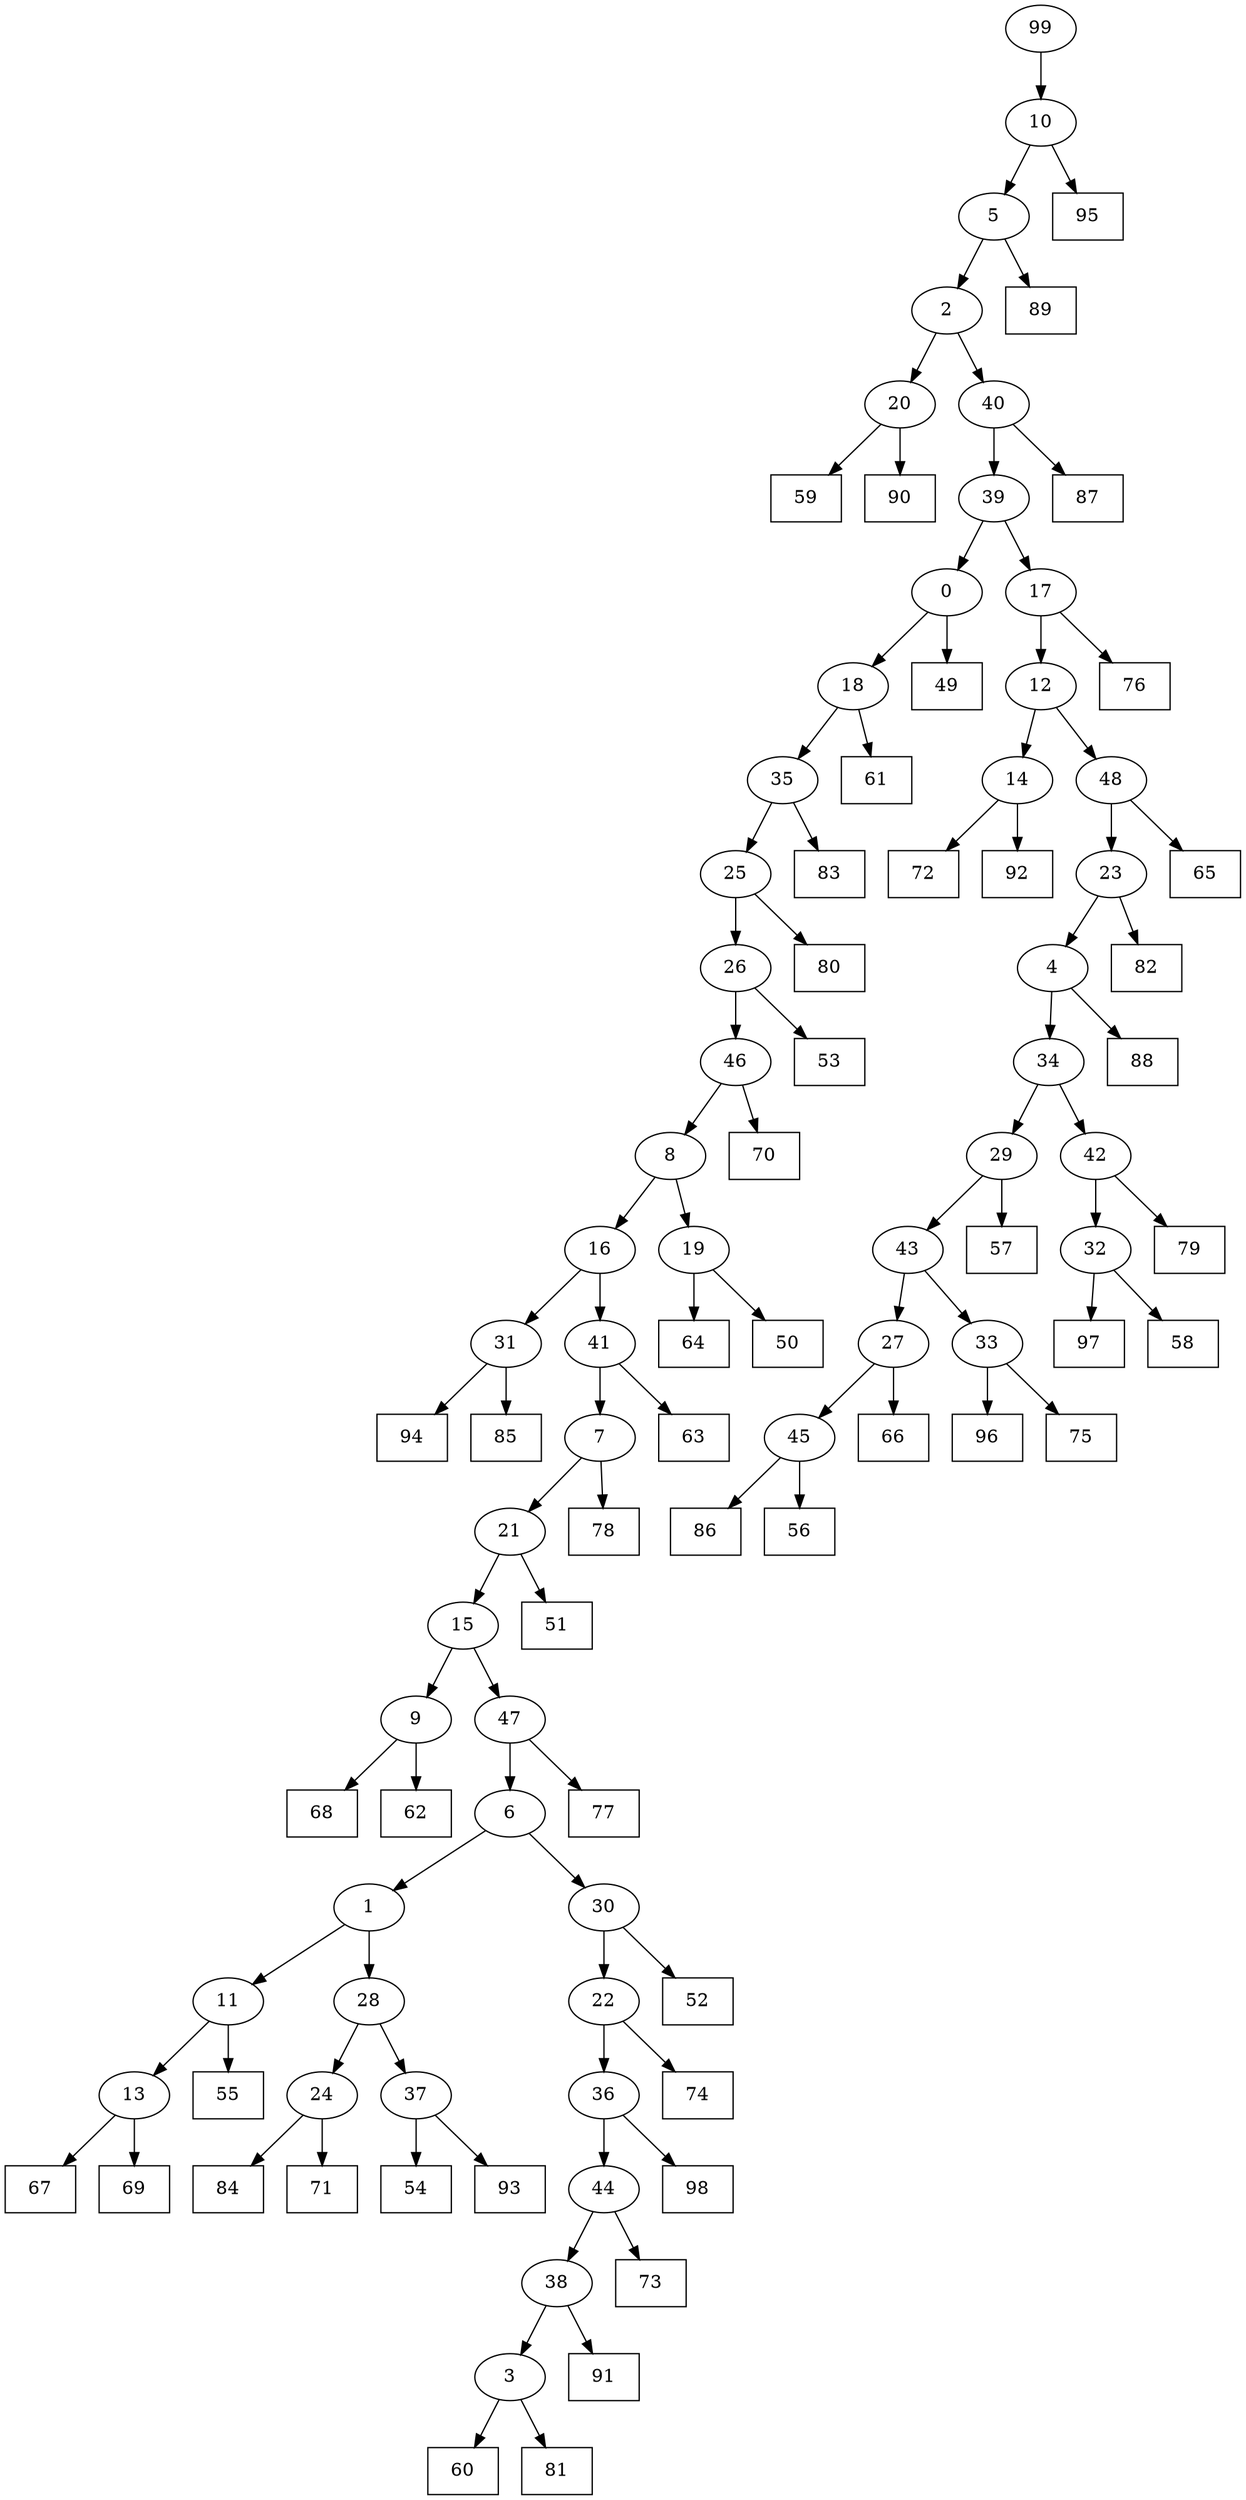 digraph G {
0[label="0"];
1[label="1"];
2[label="2"];
3[label="3"];
4[label="4"];
5[label="5"];
6[label="6"];
7[label="7"];
8[label="8"];
9[label="9"];
10[label="10"];
11[label="11"];
12[label="12"];
13[label="13"];
14[label="14"];
15[label="15"];
16[label="16"];
17[label="17"];
18[label="18"];
19[label="19"];
20[label="20"];
21[label="21"];
22[label="22"];
23[label="23"];
24[label="24"];
25[label="25"];
26[label="26"];
27[label="27"];
28[label="28"];
29[label="29"];
30[label="30"];
31[label="31"];
32[label="32"];
33[label="33"];
34[label="34"];
35[label="35"];
36[label="36"];
37[label="37"];
38[label="38"];
39[label="39"];
40[label="40"];
41[label="41"];
42[label="42"];
43[label="43"];
44[label="44"];
45[label="45"];
46[label="46"];
47[label="47"];
48[label="48"];
49[shape=box,label="84"];
50[shape=box,label="55"];
51[shape=box,label="66"];
52[shape=box,label="57"];
53[shape=box,label="87"];
54[shape=box,label="71"];
55[shape=box,label="68"];
56[shape=box,label="96"];
57[shape=box,label="86"];
58[shape=box,label="77"];
59[shape=box,label="53"];
60[shape=box,label="94"];
61[shape=box,label="62"];
62[shape=box,label="74"];
63[shape=box,label="80"];
64[shape=box,label="63"];
65[shape=box,label="67"];
66[shape=box,label="98"];
67[shape=box,label="69"];
68[shape=box,label="52"];
69[shape=box,label="83"];
70[shape=box,label="72"];
71[shape=box,label="51"];
72[shape=box,label="59"];
73[shape=box,label="56"];
74[shape=box,label="60"];
75[shape=box,label="49"];
76[shape=box,label="97"];
77[shape=box,label="65"];
78[shape=box,label="89"];
79[shape=box,label="75"];
80[shape=box,label="64"];
81[shape=box,label="81"];
82[shape=box,label="50"];
83[shape=box,label="78"];
84[shape=box,label="91"];
85[shape=box,label="70"];
86[shape=box,label="88"];
87[shape=box,label="54"];
88[shape=box,label="90"];
89[shape=box,label="76"];
90[shape=box,label="93"];
91[shape=box,label="95"];
92[shape=box,label="85"];
93[shape=box,label="73"];
94[shape=box,label="82"];
95[shape=box,label="61"];
96[shape=box,label="58"];
97[shape=box,label="79"];
98[shape=box,label="92"];
99[label="99"];
21->71 ;
20->88 ;
32->96 ;
39->0 ;
34->29 ;
47->58 ;
25->63 ;
30->68 ;
13->65 ;
31->60 ;
26->46 ;
46->8 ;
42->97 ;
41->64 ;
46->85 ;
4->86 ;
33->56 ;
16->31 ;
31->92 ;
32->76 ;
38->84 ;
17->12 ;
40->39 ;
39->17 ;
40->53 ;
44->93 ;
36->44 ;
44->38 ;
11->50 ;
14->70 ;
9->61 ;
27->51 ;
12->14 ;
14->98 ;
48->77 ;
5->2 ;
2->40 ;
23->4 ;
41->7 ;
9->55 ;
37->87 ;
35->69 ;
11->13 ;
13->67 ;
45->57 ;
7->21 ;
29->52 ;
48->23 ;
1->11 ;
26->59 ;
16->41 ;
47->6 ;
23->94 ;
17->89 ;
38->3 ;
3->81 ;
12->48 ;
19->80 ;
8->16 ;
22->62 ;
25->26 ;
28->37 ;
37->90 ;
24->54 ;
34->42 ;
42->32 ;
43->27 ;
4->34 ;
99->10 ;
10->91 ;
6->30 ;
30->22 ;
7->83 ;
28->24 ;
24->49 ;
10->5 ;
5->78 ;
15->47 ;
22->36 ;
36->66 ;
43->33 ;
33->79 ;
29->43 ;
27->45 ;
45->73 ;
2->20 ;
20->72 ;
15->9 ;
18->35 ;
35->25 ;
0->75 ;
0->18 ;
18->95 ;
21->15 ;
6->1 ;
1->28 ;
3->74 ;
8->19 ;
19->82 ;
}
